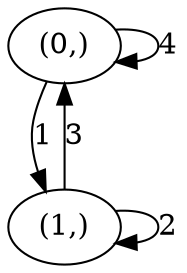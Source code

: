 digraph "" {
	"(0,)" -> "(0,)"	 [label=4];
	"(0,)" -> "(1,)"	 [label=1];
	"(1,)" -> "(0,)"	 [label=3];
	"(1,)" -> "(1,)"	 [label=2];
}
